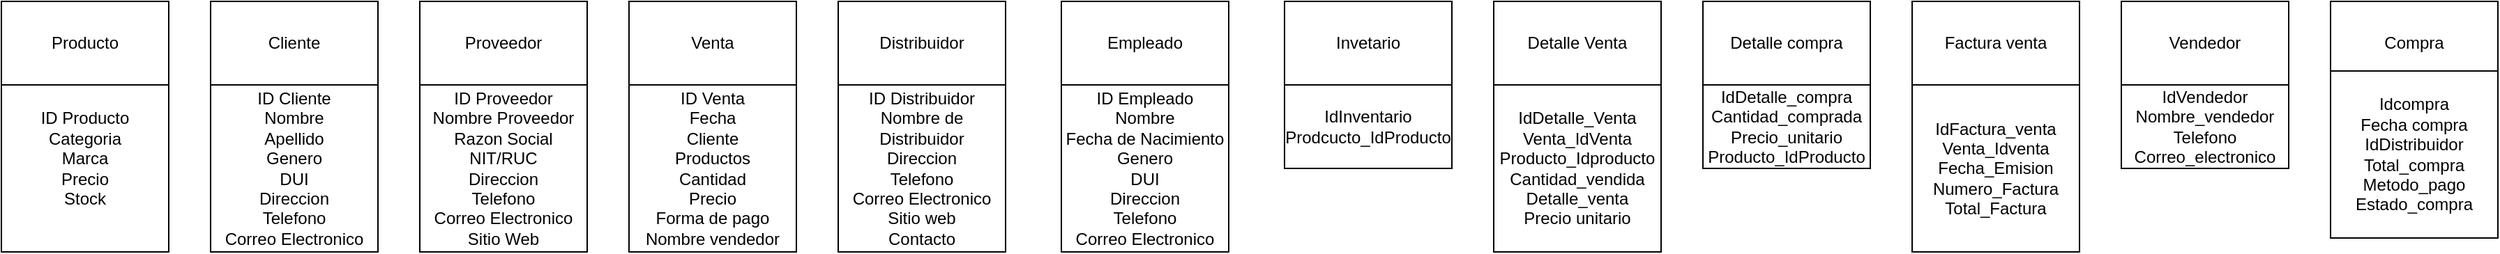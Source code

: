 <mxfile version="24.0.7" type="device">
  <diagram name="Página-1" id="gkm85g9KrTV2-_cc_kze">
    <mxGraphModel dx="1461" dy="726" grid="1" gridSize="10" guides="1" tooltips="1" connect="1" arrows="1" fold="1" page="1" pageScale="1" pageWidth="827" pageHeight="1169" math="0" shadow="0">
      <root>
        <mxCell id="0" />
        <mxCell id="1" parent="0" />
        <mxCell id="e7TPskp1V3dKM-IVQRDF-1" value="Producto" style="rounded=0;whiteSpace=wrap;html=1;" parent="1" vertex="1">
          <mxGeometry x="30" y="390" width="120" height="60" as="geometry" />
        </mxCell>
        <mxCell id="e7TPskp1V3dKM-IVQRDF-2" value="ID Producto&lt;br&gt;Categoria&lt;br&gt;Marca&lt;br&gt;Precio&lt;br&gt;Stock&lt;div&gt;&lt;br/&gt;&lt;/div&gt;" style="rounded=0;whiteSpace=wrap;html=1;" parent="1" vertex="1">
          <mxGeometry x="30" y="450" width="120" height="120" as="geometry" />
        </mxCell>
        <mxCell id="e7TPskp1V3dKM-IVQRDF-4" value="Cliente" style="rounded=0;whiteSpace=wrap;html=1;" parent="1" vertex="1">
          <mxGeometry x="180" y="390" width="120" height="60" as="geometry" />
        </mxCell>
        <mxCell id="e7TPskp1V3dKM-IVQRDF-5" value="ID Cliente&lt;br&gt;Nombre&lt;br&gt;Apellido&lt;br&gt;Genero&lt;br&gt;DUI&lt;br&gt;Direccion&lt;br&gt;Telefono&lt;br&gt;Correo Electronico" style="rounded=0;whiteSpace=wrap;html=1;" parent="1" vertex="1">
          <mxGeometry x="180" y="450" width="120" height="120" as="geometry" />
        </mxCell>
        <mxCell id="e7TPskp1V3dKM-IVQRDF-6" value="Proveedor" style="rounded=0;whiteSpace=wrap;html=1;" parent="1" vertex="1">
          <mxGeometry x="330" y="390" width="120" height="60" as="geometry" />
        </mxCell>
        <mxCell id="e7TPskp1V3dKM-IVQRDF-7" value="ID Proveedor&lt;br&gt;Nombre Proveedor&lt;br&gt;Razon Social&lt;br&gt;NIT/RUC&lt;br&gt;Direccion&lt;br&gt;Telefono&lt;br&gt;Correo Electronico&lt;br&gt;Sitio Web" style="rounded=0;whiteSpace=wrap;html=1;" parent="1" vertex="1">
          <mxGeometry x="330" y="450" width="120" height="120" as="geometry" />
        </mxCell>
        <mxCell id="e7TPskp1V3dKM-IVQRDF-8" value="Venta" style="rounded=0;whiteSpace=wrap;html=1;" parent="1" vertex="1">
          <mxGeometry x="480" y="390" width="120" height="60" as="geometry" />
        </mxCell>
        <mxCell id="e7TPskp1V3dKM-IVQRDF-9" value="ID Venta&lt;br&gt;Fecha&lt;br&gt;Cliente&lt;br&gt;Productos&lt;br&gt;Cantidad&lt;br&gt;Precio&lt;br&gt;Forma de pago&lt;br&gt;Nombre vendedor" style="rounded=0;whiteSpace=wrap;html=1;" parent="1" vertex="1">
          <mxGeometry x="480" y="450" width="120" height="120" as="geometry" />
        </mxCell>
        <mxCell id="e7TPskp1V3dKM-IVQRDF-10" value="Distribuidor" style="rounded=0;whiteSpace=wrap;html=1;" parent="1" vertex="1">
          <mxGeometry x="630" y="390" width="120" height="60" as="geometry" />
        </mxCell>
        <mxCell id="e7TPskp1V3dKM-IVQRDF-11" value="ID Distribuidor&lt;br&gt;Nombre de Distribuidor&lt;br&gt;Direccion&lt;br&gt;Telefono&lt;br&gt;Correo Electronico&lt;br&gt;Sitio web&lt;br&gt;Contacto" style="rounded=0;whiteSpace=wrap;html=1;" parent="1" vertex="1">
          <mxGeometry x="630" y="450" width="120" height="120" as="geometry" />
        </mxCell>
        <mxCell id="u6vX2_JkPTWQfK3Hn-zg-1" value="Empleado" style="rounded=0;whiteSpace=wrap;html=1;" parent="1" vertex="1">
          <mxGeometry x="790" y="390" width="120" height="60" as="geometry" />
        </mxCell>
        <mxCell id="u6vX2_JkPTWQfK3Hn-zg-2" value="ID Empleado&lt;br&gt;Nombre&lt;br&gt;Fecha de Nacimiento&lt;br&gt;Genero&lt;br&gt;DUI&lt;br&gt;Direccion&lt;br&gt;Telefono&lt;br&gt;Correo Electronico" style="rounded=0;whiteSpace=wrap;html=1;" parent="1" vertex="1">
          <mxGeometry x="790" y="450" width="120" height="120" as="geometry" />
        </mxCell>
        <mxCell id="u6vX2_JkPTWQfK3Hn-zg-3" value="Invetario" style="rounded=0;whiteSpace=wrap;html=1;" parent="1" vertex="1">
          <mxGeometry x="950" y="390" width="120" height="60" as="geometry" />
        </mxCell>
        <mxCell id="u6vX2_JkPTWQfK3Hn-zg-4" value="Detalle Venta" style="rounded=0;whiteSpace=wrap;html=1;" parent="1" vertex="1">
          <mxGeometry x="1100" y="390" width="120" height="60" as="geometry" />
        </mxCell>
        <mxCell id="u6vX2_JkPTWQfK3Hn-zg-5" value="Detalle compra" style="rounded=0;whiteSpace=wrap;html=1;" parent="1" vertex="1">
          <mxGeometry x="1250" y="390" width="120" height="60" as="geometry" />
        </mxCell>
        <mxCell id="u6vX2_JkPTWQfK3Hn-zg-6" value="Factura venta" style="rounded=0;whiteSpace=wrap;html=1;" parent="1" vertex="1">
          <mxGeometry x="1400" y="390" width="120" height="60" as="geometry" />
        </mxCell>
        <mxCell id="pp4e09dBvNG_m7X0oSXi-1" value="IdInventario&lt;div&gt;Prodcucto_IdProducto&lt;/div&gt;" style="rounded=0;whiteSpace=wrap;html=1;" vertex="1" parent="1">
          <mxGeometry x="950" y="450" width="120" height="60" as="geometry" />
        </mxCell>
        <mxCell id="pp4e09dBvNG_m7X0oSXi-2" value="IdDetalle_Venta&lt;div&gt;Venta_IdVenta&lt;/div&gt;&lt;div&gt;Producto_Idproducto&lt;/div&gt;&lt;div&gt;Cantidad_vendida&lt;/div&gt;&lt;div&gt;Detalle_venta&lt;/div&gt;&lt;div&gt;Precio unitario&lt;/div&gt;" style="rounded=0;whiteSpace=wrap;html=1;" vertex="1" parent="1">
          <mxGeometry x="1100" y="450" width="120" height="120" as="geometry" />
        </mxCell>
        <mxCell id="pp4e09dBvNG_m7X0oSXi-3" value="IdDetalle_compra&lt;div&gt;Cantidad_comprada&lt;/div&gt;&lt;div&gt;Precio_unitario&lt;/div&gt;&lt;div&gt;Producto_IdProducto&lt;/div&gt;" style="rounded=0;whiteSpace=wrap;html=1;" vertex="1" parent="1">
          <mxGeometry x="1250" y="450" width="120" height="60" as="geometry" />
        </mxCell>
        <mxCell id="pp4e09dBvNG_m7X0oSXi-4" value="IdFactura_venta&lt;div&gt;Venta_Idventa&lt;/div&gt;&lt;div&gt;Fecha_Emision&lt;/div&gt;&lt;div&gt;Numero_Factura&lt;/div&gt;&lt;div&gt;Total_Factura&lt;/div&gt;" style="rounded=0;whiteSpace=wrap;html=1;" vertex="1" parent="1">
          <mxGeometry x="1400" y="450" width="120" height="120" as="geometry" />
        </mxCell>
        <mxCell id="pp4e09dBvNG_m7X0oSXi-5" value="Vendedor" style="rounded=0;whiteSpace=wrap;html=1;" vertex="1" parent="1">
          <mxGeometry x="1550" y="390" width="120" height="60" as="geometry" />
        </mxCell>
        <mxCell id="pp4e09dBvNG_m7X0oSXi-6" value="IdVendedor&lt;div&gt;Nombre_vendedor&lt;/div&gt;&lt;div&gt;Telefono&lt;/div&gt;&lt;div&gt;Correo_electronico&lt;/div&gt;" style="rounded=0;whiteSpace=wrap;html=1;" vertex="1" parent="1">
          <mxGeometry x="1550" y="450" width="120" height="60" as="geometry" />
        </mxCell>
        <mxCell id="pp4e09dBvNG_m7X0oSXi-7" value="Compra" style="rounded=0;whiteSpace=wrap;html=1;" vertex="1" parent="1">
          <mxGeometry x="1700" y="390" width="120" height="60" as="geometry" />
        </mxCell>
        <mxCell id="pp4e09dBvNG_m7X0oSXi-8" value="Idcompra&lt;div&gt;Fecha compra&lt;/div&gt;&lt;div&gt;IdDistribuidor&lt;/div&gt;&lt;div&gt;Total_compra&lt;/div&gt;&lt;div&gt;Metodo_pago&lt;/div&gt;&lt;div&gt;Estado_compra&lt;/div&gt;" style="rounded=0;whiteSpace=wrap;html=1;" vertex="1" parent="1">
          <mxGeometry x="1700" y="440" width="120" height="120" as="geometry" />
        </mxCell>
      </root>
    </mxGraphModel>
  </diagram>
</mxfile>
